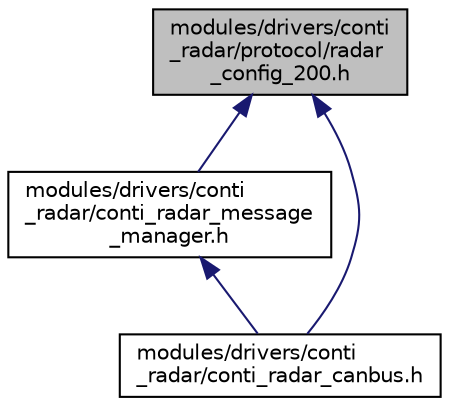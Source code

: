 digraph "modules/drivers/conti_radar/protocol/radar_config_200.h"
{
  edge [fontname="Helvetica",fontsize="10",labelfontname="Helvetica",labelfontsize="10"];
  node [fontname="Helvetica",fontsize="10",shape=record];
  Node9 [label="modules/drivers/conti\l_radar/protocol/radar\l_config_200.h",height=0.2,width=0.4,color="black", fillcolor="grey75", style="filled", fontcolor="black"];
  Node9 -> Node10 [dir="back",color="midnightblue",fontsize="10",style="solid",fontname="Helvetica"];
  Node10 [label="modules/drivers/conti\l_radar/conti_radar_message\l_manager.h",height=0.2,width=0.4,color="black", fillcolor="white", style="filled",URL="$conti__radar__message__manager_8h.html",tooltip="The class of ContiRadarMessageManager. "];
  Node10 -> Node11 [dir="back",color="midnightblue",fontsize="10",style="solid",fontname="Helvetica"];
  Node11 [label="modules/drivers/conti\l_radar/conti_radar_canbus.h",height=0.2,width=0.4,color="black", fillcolor="white", style="filled",URL="$conti__radar__canbus_8h.html"];
  Node9 -> Node11 [dir="back",color="midnightblue",fontsize="10",style="solid",fontname="Helvetica"];
}
